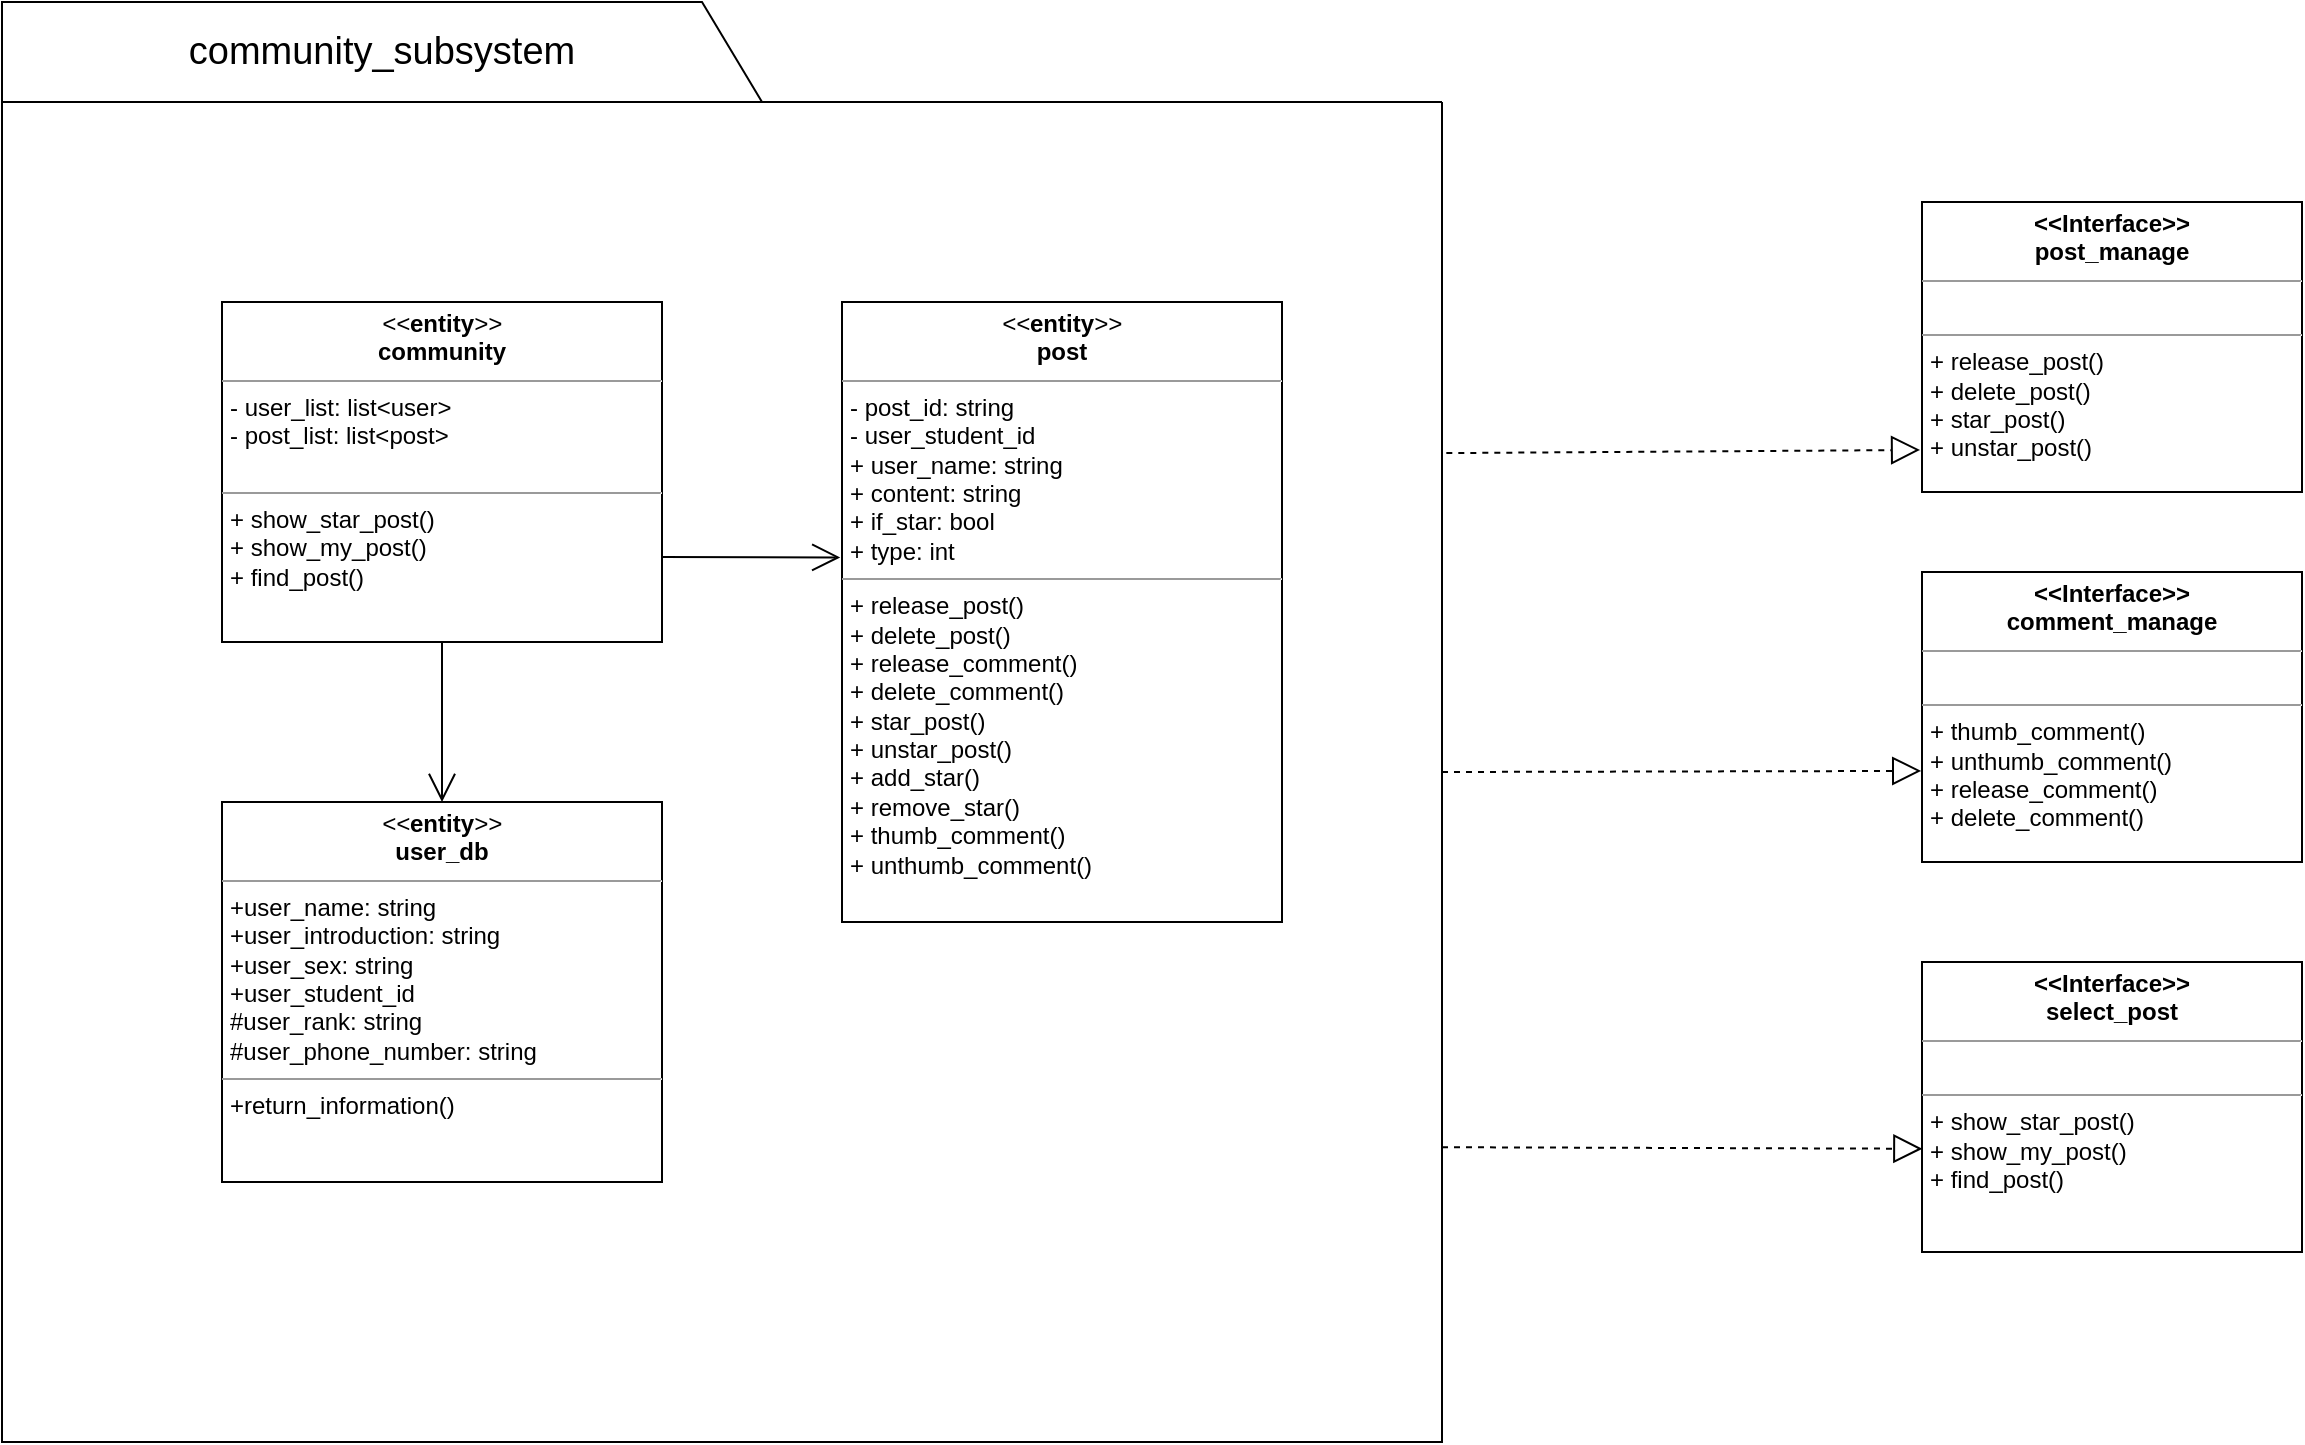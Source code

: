 <mxfile version="18.0.6" type="device"><diagram id="5gbv8RJffCHNzC8hrJW4" name="第 1 页"><mxGraphModel dx="1209" dy="785" grid="1" gridSize="10" guides="1" tooltips="1" connect="1" arrows="1" fold="1" page="1" pageScale="1" pageWidth="827" pageHeight="1169" math="0" shadow="0"><root><mxCell id="0"/><mxCell id="1" parent="0"/><mxCell id="qLNELm9_clL0vw3ttVHL-11" value="" style="swimlane;startSize=0;" parent="1" vertex="1"><mxGeometry x="30" y="350" width="720" height="670" as="geometry"/></mxCell><mxCell id="qLNELm9_clL0vw3ttVHL-9" value="&lt;p style=&quot;margin:0px;margin-top:4px;text-align:center;&quot;&gt;&lt;i&gt;&amp;lt;&amp;lt;&lt;/i&gt;&lt;b&gt;entity&lt;/b&gt;&lt;i&gt;&amp;gt;&amp;gt;&lt;/i&gt;&lt;br&gt;&lt;b&gt;post&lt;/b&gt;&lt;/p&gt;&lt;hr size=&quot;1&quot;&gt;&lt;p style=&quot;margin:0px;margin-left:4px;&quot;&gt;- post_id: string&lt;/p&gt;&lt;p style=&quot;margin:0px;margin-left:4px;&quot;&gt;- user_student_id&lt;br&gt;&lt;/p&gt;&lt;p style=&quot;margin:0px;margin-left:4px;&quot;&gt;+ user_name: string&lt;br&gt;+ content: string&lt;/p&gt;&lt;p style=&quot;margin:0px;margin-left:4px;&quot;&gt;+ if_star: bool&lt;/p&gt;&lt;p style=&quot;margin:0px;margin-left:4px;&quot;&gt;+ type: int&lt;/p&gt;&lt;hr size=&quot;1&quot;&gt;&lt;p style=&quot;margin:0px;margin-left:4px;&quot;&gt;+ release_post()&lt;br&gt;&lt;/p&gt;&lt;p style=&quot;margin:0px;margin-left:4px;&quot;&gt;+ delete_post()&lt;/p&gt;&lt;p style=&quot;margin:0px;margin-left:4px;&quot;&gt;+ release_comment()&lt;/p&gt;&lt;p style=&quot;margin:0px;margin-left:4px;&quot;&gt;+ delete_comment()&lt;/p&gt;&lt;p style=&quot;margin:0px;margin-left:4px;&quot;&gt;+ star_post()&lt;/p&gt;&lt;p style=&quot;margin:0px;margin-left:4px;&quot;&gt;+ unstar_post()&lt;/p&gt;&lt;p style=&quot;margin:0px;margin-left:4px;&quot;&gt;+ add_star()&lt;/p&gt;&lt;p style=&quot;margin:0px;margin-left:4px;&quot;&gt;+ remove_star()&lt;/p&gt;&lt;p style=&quot;margin:0px;margin-left:4px;&quot;&gt;+ thumb_comment()&lt;/p&gt;&lt;p style=&quot;margin:0px;margin-left:4px;&quot;&gt;+ unthumb_comment()&lt;/p&gt;" style="verticalAlign=top;align=left;overflow=fill;fontSize=12;fontFamily=Helvetica;html=1;" parent="qLNELm9_clL0vw3ttVHL-11" vertex="1"><mxGeometry x="420" y="100" width="220" height="310" as="geometry"/></mxCell><mxCell id="RJH63B1al35xSgICTz5L-12" value="&lt;p style=&quot;margin:0px;margin-top:4px;text-align:center;&quot;&gt;&lt;i&gt;&amp;lt;&amp;lt;&lt;/i&gt;&lt;b&gt;entity&lt;/b&gt;&lt;i&gt;&amp;gt;&amp;gt;&lt;/i&gt;&lt;br&gt;&lt;b&gt;community&lt;/b&gt;&lt;/p&gt;&lt;hr size=&quot;1&quot;&gt;&lt;p style=&quot;margin:0px;margin-left:4px;&quot;&gt;- user_list: list&amp;lt;user&amp;gt;&lt;/p&gt;&lt;p style=&quot;margin:0px;margin-left:4px;&quot;&gt;- post_list: list&amp;lt;post&amp;gt;&lt;/p&gt;&lt;p style=&quot;margin:0px;margin-left:4px;&quot;&gt;&lt;br&gt;&lt;/p&gt;&lt;hr size=&quot;1&quot;&gt;&lt;p style=&quot;margin:0px;margin-left:4px;&quot;&gt;+ show_star_post()&lt;/p&gt;&lt;p style=&quot;margin:0px;margin-left:4px;&quot;&gt;+ show_my_post()&lt;/p&gt;&lt;p style=&quot;margin:0px;margin-left:4px;&quot;&gt;+ find_post()&lt;/p&gt;" style="verticalAlign=top;align=left;overflow=fill;fontSize=12;fontFamily=Helvetica;html=1;" vertex="1" parent="qLNELm9_clL0vw3ttVHL-11"><mxGeometry x="110" y="100" width="220" height="170" as="geometry"/></mxCell><mxCell id="RJH63B1al35xSgICTz5L-13" value="&lt;p style=&quot;margin:0px;margin-top:4px;text-align:center;&quot;&gt;&lt;i&gt;&amp;lt;&amp;lt;&lt;/i&gt;&lt;b&gt;entity&lt;/b&gt;&lt;i&gt;&amp;gt;&amp;gt;&lt;/i&gt;&lt;br&gt;&lt;b&gt;user_db&lt;/b&gt;&lt;/p&gt;&lt;hr size=&quot;1&quot;&gt;&lt;p style=&quot;margin:0px;margin-left:4px;&quot;&gt;+user_name: string&lt;br&gt;&lt;/p&gt;&lt;p style=&quot;margin:0px;margin-left:4px;&quot;&gt;+user_introduction: string&lt;br&gt;&lt;/p&gt;&lt;p style=&quot;margin:0px;margin-left:4px;&quot;&gt;+user_sex: string&lt;br&gt;&lt;/p&gt;&lt;p style=&quot;margin:0px;margin-left:4px;&quot;&gt;+user_student_id&lt;br&gt;&lt;/p&gt;&lt;p style=&quot;margin:0px;margin-left:4px;&quot;&gt;#user_rank: string&lt;br&gt;&lt;/p&gt;&lt;p style=&quot;margin:0px;margin-left:4px;&quot;&gt;#user_phone_number: string&lt;br&gt;&lt;/p&gt;&lt;hr size=&quot;1&quot;&gt;&lt;p style=&quot;margin:0px;margin-left:4px;&quot;&gt;+return_information()&lt;br&gt;&lt;/p&gt;" style="verticalAlign=top;align=left;overflow=fill;fontSize=12;fontFamily=Helvetica;html=1;" vertex="1" parent="qLNELm9_clL0vw3ttVHL-11"><mxGeometry x="110" y="350" width="220" height="190" as="geometry"/></mxCell><mxCell id="RJH63B1al35xSgICTz5L-14" value="" style="endArrow=open;endFill=1;endSize=12;html=1;rounded=0;exitX=1;exitY=0.75;exitDx=0;exitDy=0;entryX=-0.004;entryY=0.412;entryDx=0;entryDy=0;entryPerimeter=0;" edge="1" parent="qLNELm9_clL0vw3ttVHL-11" source="RJH63B1al35xSgICTz5L-12" target="qLNELm9_clL0vw3ttVHL-9"><mxGeometry width="160" relative="1" as="geometry"><mxPoint x="230" y="300" as="sourcePoint"/><mxPoint x="390" y="300" as="targetPoint"/></mxGeometry></mxCell><mxCell id="RJH63B1al35xSgICTz5L-15" value="" style="endArrow=open;endFill=1;endSize=12;html=1;rounded=0;exitX=0.5;exitY=1;exitDx=0;exitDy=0;entryX=0.5;entryY=0;entryDx=0;entryDy=0;" edge="1" parent="qLNELm9_clL0vw3ttVHL-11" source="RJH63B1al35xSgICTz5L-12" target="RJH63B1al35xSgICTz5L-13"><mxGeometry width="160" relative="1" as="geometry"><mxPoint x="300" y="300" as="sourcePoint"/><mxPoint x="460" y="300" as="targetPoint"/></mxGeometry></mxCell><mxCell id="RJH63B1al35xSgICTz5L-16" value="" style="endArrow=block;endFill=0;endSize=12;html=1;rounded=0;dashed=1;exitX=1.003;exitY=0.262;exitDx=0;exitDy=0;exitPerimeter=0;entryX=-0.005;entryY=0.855;entryDx=0;entryDy=0;entryPerimeter=0;" edge="1" parent="1" source="qLNELm9_clL0vw3ttVHL-11" target="RJH63B1al35xSgICTz5L-29"><mxGeometry width="160" relative="1" as="geometry"><mxPoint x="680" y="534.5" as="sourcePoint"/><mxPoint x="840" y="537" as="targetPoint"/></mxGeometry></mxCell><mxCell id="RJH63B1al35xSgICTz5L-17" value="" style="endArrow=block;endFill=0;endSize=12;html=1;rounded=0;dashed=1;exitX=1;exitY=0.5;exitDx=0;exitDy=0;entryX=-0.002;entryY=0.686;entryDx=0;entryDy=0;entryPerimeter=0;" edge="1" parent="1" source="qLNELm9_clL0vw3ttVHL-11" target="RJH63B1al35xSgICTz5L-30"><mxGeometry width="160" relative="1" as="geometry"><mxPoint x="730" y="620" as="sourcePoint"/><mxPoint x="839.34" y="620" as="targetPoint"/></mxGeometry></mxCell><mxCell id="RJH63B1al35xSgICTz5L-18" value="" style="endArrow=block;endFill=0;endSize=12;html=1;rounded=0;dashed=1;exitX=1;exitY=0.78;exitDx=0;exitDy=0;exitPerimeter=0;entryX=0.001;entryY=0.644;entryDx=0;entryDy=0;entryPerimeter=0;" edge="1" parent="1" source="qLNELm9_clL0vw3ttVHL-11" target="RJH63B1al35xSgICTz5L-31"><mxGeometry width="160" relative="1" as="geometry"><mxPoint x="710" y="710" as="sourcePoint"/><mxPoint x="839.34" y="710" as="targetPoint"/></mxGeometry></mxCell><mxCell id="RJH63B1al35xSgICTz5L-19" value="&lt;span style=&quot;font-size: 19px;&quot;&gt;community_subsystem&lt;/span&gt;" style="shape=manualInput;whiteSpace=wrap;html=1;direction=south;" vertex="1" parent="1"><mxGeometry x="30" y="300" width="380" height="50" as="geometry"/></mxCell><mxCell id="RJH63B1al35xSgICTz5L-29" value="&lt;p style=&quot;margin:0px;margin-top:4px;text-align:center;&quot;&gt;&lt;b&gt;&amp;lt;&amp;lt;Interface&amp;gt;&amp;gt;&lt;/b&gt;&lt;br&gt;&lt;b&gt;post_manage&lt;/b&gt;&lt;/p&gt;&lt;hr size=&quot;1&quot;&gt;&lt;p style=&quot;margin:0px;margin-left:4px;&quot;&gt;&lt;br&gt;&lt;/p&gt;&lt;hr size=&quot;1&quot;&gt;&lt;p style=&quot;margin: 0px 0px 0px 4px;&quot;&gt;+ release_post()&lt;br&gt;&lt;/p&gt;&lt;p style=&quot;margin:0px;margin-left:4px;&quot;&gt;&lt;span style=&quot;background-color: initial;&quot;&gt;+ delete_post()&lt;/span&gt;&lt;/p&gt;&lt;p style=&quot;margin: 0px 0px 0px 4px;&quot;&gt;+ star_post()&lt;/p&gt;&lt;p style=&quot;margin: 0px 0px 0px 4px;&quot;&gt;+ unstar_post()&lt;/p&gt;&lt;p style=&quot;margin:0px;margin-left:4px;&quot;&gt;&lt;span style=&quot;background-color: initial;&quot;&gt;&lt;br&gt;&lt;/span&gt;&lt;/p&gt;" style="verticalAlign=top;align=left;overflow=fill;fontSize=12;fontFamily=Helvetica;html=1;" vertex="1" parent="1"><mxGeometry x="990" y="400" width="190" height="145" as="geometry"/></mxCell><mxCell id="RJH63B1al35xSgICTz5L-30" value="&lt;p style=&quot;margin:0px;margin-top:4px;text-align:center;&quot;&gt;&lt;b&gt;&amp;lt;&amp;lt;Interface&amp;gt;&amp;gt;&lt;/b&gt;&lt;br&gt;&lt;b&gt;comment_manage&lt;/b&gt;&lt;/p&gt;&lt;hr size=&quot;1&quot;&gt;&lt;p style=&quot;margin:0px;margin-left:4px;&quot;&gt;&lt;br&gt;&lt;/p&gt;&lt;hr size=&quot;1&quot;&gt;&lt;p style=&quot;margin: 0px 0px 0px 4px;&quot;&gt;+ thumb_comment()&lt;/p&gt;&lt;p style=&quot;margin: 0px 0px 0px 4px;&quot;&gt;+ unthumb_comment()&lt;/p&gt;&lt;p style=&quot;margin: 0px 0px 0px 4px;&quot;&gt;+ release_comment()&lt;/p&gt;&lt;p style=&quot;margin: 0px 0px 0px 4px;&quot;&gt;+ delete_comment()&lt;/p&gt;&lt;p style=&quot;margin:0px;margin-left:4px;&quot;&gt;&lt;span style=&quot;background-color: initial;&quot;&gt;&lt;br&gt;&lt;/span&gt;&lt;/p&gt;" style="verticalAlign=top;align=left;overflow=fill;fontSize=12;fontFamily=Helvetica;html=1;" vertex="1" parent="1"><mxGeometry x="990" y="585" width="190" height="145" as="geometry"/></mxCell><mxCell id="RJH63B1al35xSgICTz5L-31" value="&lt;p style=&quot;margin:0px;margin-top:4px;text-align:center;&quot;&gt;&lt;b&gt;&amp;lt;&amp;lt;Interface&amp;gt;&amp;gt;&lt;/b&gt;&lt;br&gt;&lt;b&gt;select_post&lt;/b&gt;&lt;/p&gt;&lt;hr size=&quot;1&quot;&gt;&lt;p style=&quot;margin:0px;margin-left:4px;&quot;&gt;&lt;br&gt;&lt;/p&gt;&lt;hr size=&quot;1&quot;&gt;&lt;p style=&quot;margin: 0px 0px 0px 4px;&quot;&gt;+ show_star_post()&lt;/p&gt;&lt;p style=&quot;margin: 0px 0px 0px 4px;&quot;&gt;+ show_my_post()&lt;/p&gt;&lt;p style=&quot;margin: 0px 0px 0px 4px;&quot;&gt;+ find_post()&lt;/p&gt;&lt;p style=&quot;margin:0px;margin-left:4px;&quot;&gt;&lt;span style=&quot;background-color: initial;&quot;&gt;&lt;br&gt;&lt;/span&gt;&lt;/p&gt;" style="verticalAlign=top;align=left;overflow=fill;fontSize=12;fontFamily=Helvetica;html=1;" vertex="1" parent="1"><mxGeometry x="990" y="780" width="190" height="145" as="geometry"/></mxCell></root></mxGraphModel></diagram></mxfile>